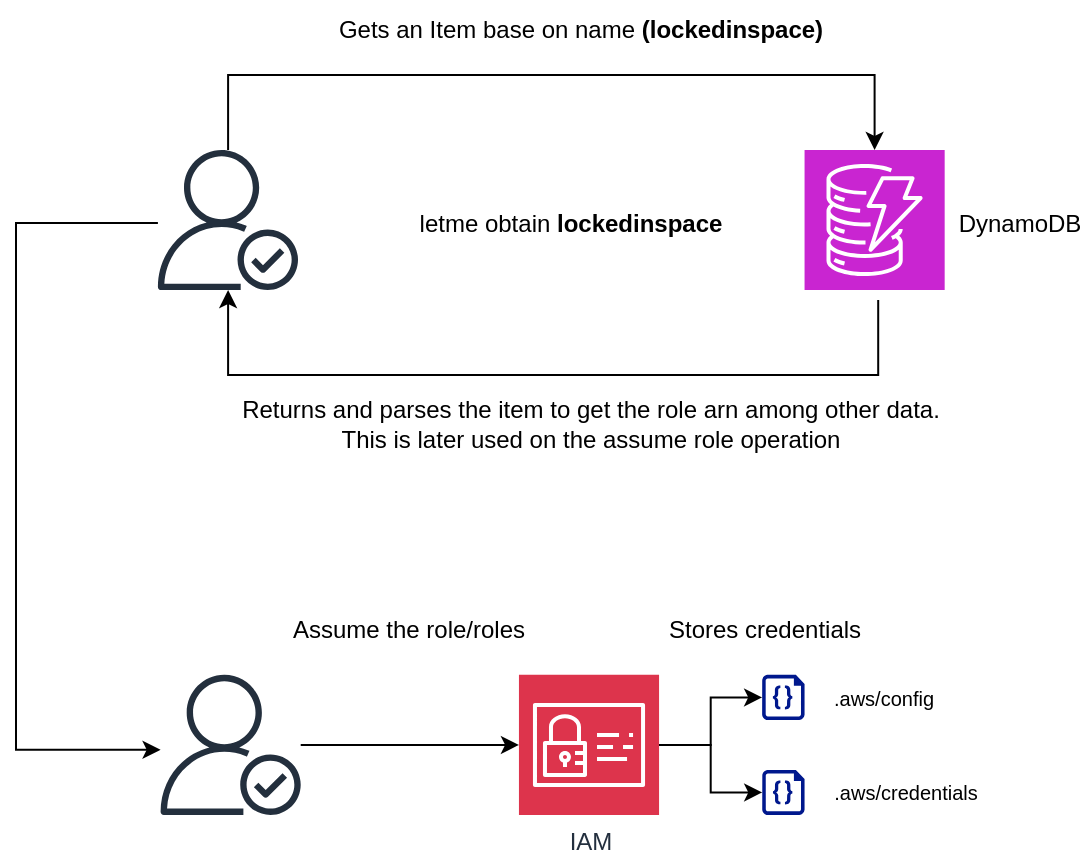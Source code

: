 <mxfile version="24.5.4" type="device">
  <diagram name="Page-1" id="mwX1-tEU7kYXUoQL1ZqF">
    <mxGraphModel dx="778" dy="568" grid="1" gridSize="10" guides="1" tooltips="1" connect="1" arrows="1" fold="1" page="1" pageScale="1" pageWidth="850" pageHeight="1100" math="0" shadow="0">
      <root>
        <mxCell id="0" />
        <mxCell id="1" parent="0" />
        <mxCell id="GLcdeyIvwUYabTQGo4nN-10" value="letme obtain &lt;b&gt;lockedinspace&lt;/b&gt;" style="text;html=1;align=center;verticalAlign=middle;resizable=0;points=[];autosize=1;strokeColor=none;fillColor=none;container=0;" parent="1" vertex="1">
          <mxGeometry x="332.2" y="297.48" width="170" height="30" as="geometry" />
        </mxCell>
        <mxCell id="GLcdeyIvwUYabTQGo4nN-13" value="Gets an Item base on name &lt;b&gt;(lockedinspace)&lt;/b&gt;" style="text;html=1;align=center;verticalAlign=middle;resizable=0;points=[];autosize=1;strokeColor=none;fillColor=none;container=0;" parent="1" vertex="1">
          <mxGeometry x="287.294" y="200" width="270" height="30" as="geometry" />
        </mxCell>
        <mxCell id="IxwbA1ueTkw8ub21N8lA-4" style="edgeStyle=orthogonalEdgeStyle;rounded=0;orthogonalLoop=1;jettySize=auto;html=1;entryX=0.5;entryY=0;entryDx=0;entryDy=0;entryPerimeter=0;" parent="1" source="IxwbA1ueTkw8ub21N8lA-1" target="IxwbA1ueTkw8ub21N8lA-2" edge="1">
          <mxGeometry relative="1" as="geometry">
            <mxPoint x="245.98" y="237.492" as="targetPoint" />
            <Array as="points">
              <mxPoint x="245.98" y="237.492" />
              <mxPoint x="569.307" y="237.492" />
            </Array>
          </mxGeometry>
        </mxCell>
        <mxCell id="IxwbA1ueTkw8ub21N8lA-7" style="edgeStyle=orthogonalEdgeStyle;rounded=0;orthogonalLoop=1;jettySize=auto;html=1;startArrow=classic;startFill=1;endArrow=none;endFill=0;" parent="1" source="IxwbA1ueTkw8ub21N8lA-1" edge="1">
          <mxGeometry relative="1" as="geometry">
            <mxPoint x="570.205" y="349.969" as="targetPoint" />
            <Array as="points">
              <mxPoint x="245.98" y="387.461" />
              <mxPoint x="571.104" y="387.461" />
              <mxPoint x="571.104" y="349.969" />
            </Array>
          </mxGeometry>
        </mxCell>
        <mxCell id="IxwbA1ueTkw8ub21N8lA-26" style="edgeStyle=orthogonalEdgeStyle;rounded=0;orthogonalLoop=1;jettySize=auto;html=1;" parent="1" source="IxwbA1ueTkw8ub21N8lA-1" target="IxwbA1ueTkw8ub21N8lA-13" edge="1">
          <mxGeometry relative="1" as="geometry">
            <mxPoint x="104.075" y="586.824" as="targetPoint" />
            <Array as="points">
              <mxPoint x="140" y="311.539" />
              <mxPoint x="140" y="574.922" />
            </Array>
          </mxGeometry>
        </mxCell>
        <mxCell id="IxwbA1ueTkw8ub21N8lA-1" value="" style="sketch=0;outlineConnect=0;fontColor=#232F3E;gradientColor=none;fillColor=#232F3D;strokeColor=none;dashed=0;verticalLabelPosition=bottom;verticalAlign=top;align=center;html=1;fontSize=12;fontStyle=0;aspect=fixed;pointerEvents=1;shape=mxgraph.aws4.authenticated_user;container=0;" parent="1" vertex="1">
          <mxGeometry x="210.952" y="274.984" width="70.054" height="70.054" as="geometry" />
        </mxCell>
        <mxCell id="IxwbA1ueTkw8ub21N8lA-2" value="" style="sketch=0;points=[[0,0,0],[0.25,0,0],[0.5,0,0],[0.75,0,0],[1,0,0],[0,1,0],[0.25,1,0],[0.5,1,0],[0.75,1,0],[1,1,0],[0,0.25,0],[0,0.5,0],[0,0.75,0],[1,0.25,0],[1,0.5,0],[1,0.75,0]];outlineConnect=0;fontColor=#232F3E;fillColor=#C925D1;strokeColor=#ffffff;dashed=0;verticalLabelPosition=bottom;verticalAlign=top;align=center;html=1;fontSize=12;fontStyle=0;aspect=fixed;shape=mxgraph.aws4.resourceIcon;resIcon=mxgraph.aws4.dynamodb;container=0;" parent="1" vertex="1">
          <mxGeometry x="534.28" y="274.984" width="70.054" height="70.054" as="geometry" />
        </mxCell>
        <mxCell id="IxwbA1ueTkw8ub21N8lA-8" value="Returns and parses the item to get the role arn among other data.&lt;div&gt;This is later used on the assume role operation&lt;/div&gt;" style="text;html=1;align=center;verticalAlign=middle;resizable=0;points=[];autosize=1;strokeColor=none;fillColor=none;container=0;" parent="1" vertex="1">
          <mxGeometry x="242.387" y="392.147" width="370" height="40" as="geometry" />
        </mxCell>
        <mxCell id="IxwbA1ueTkw8ub21N8lA-10" value="Assume the role/roles" style="text;html=1;align=center;verticalAlign=middle;resizable=0;points=[];autosize=1;strokeColor=none;fillColor=none;container=0;" parent="1" vertex="1">
          <mxGeometry x="265.739" y="499.937" width="140" height="30" as="geometry" />
        </mxCell>
        <mxCell id="IxwbA1ueTkw8ub21N8lA-21" style="edgeStyle=orthogonalEdgeStyle;rounded=0;orthogonalLoop=1;jettySize=auto;html=1;" parent="1" source="IxwbA1ueTkw8ub21N8lA-13" target="IxwbA1ueTkw8ub21N8lA-16" edge="1">
          <mxGeometry relative="1" as="geometry" />
        </mxCell>
        <mxCell id="IxwbA1ueTkw8ub21N8lA-13" value="" style="sketch=0;outlineConnect=0;fontColor=#232F3E;gradientColor=none;fillColor=#232F3D;strokeColor=none;dashed=0;verticalLabelPosition=bottom;verticalAlign=top;align=center;html=1;fontSize=12;fontStyle=0;aspect=fixed;pointerEvents=1;shape=mxgraph.aws4.authenticated_user;container=0;" parent="1" vertex="1">
          <mxGeometry x="212.3" y="537.429" width="70.054" height="70.054" as="geometry" />
        </mxCell>
        <mxCell id="IxwbA1ueTkw8ub21N8lA-16" value="IAM" style="sketch=0;points=[[0,0,0],[0.25,0,0],[0.5,0,0],[0.75,0,0],[1,0,0],[0,1,0],[0.25,1,0],[0.5,1,0],[0.75,1,0],[1,1,0],[0,0.25,0],[0,0.5,0],[0,0.75,0],[1,0.25,0],[1,0.5,0],[1,0.75,0]];outlineConnect=0;fontColor=#232F3E;fillColor=#DD344C;strokeColor=#ffffff;dashed=0;verticalLabelPosition=bottom;verticalAlign=top;align=center;html=1;fontSize=12;fontStyle=0;aspect=fixed;shape=mxgraph.aws4.resourceIcon;resIcon=mxgraph.aws4.identity_and_access_management;container=0;" parent="1" vertex="1">
          <mxGeometry x="391.477" y="537.429" width="70.054" height="70.054" as="geometry" />
        </mxCell>
        <mxCell id="IxwbA1ueTkw8ub21N8lA-22" value="DynamoDB" style="text;html=1;align=center;verticalAlign=middle;whiteSpace=wrap;rounded=0;container=0;" parent="1" vertex="1">
          <mxGeometry x="615.112" y="297.48" width="53.888" height="28.119" as="geometry" />
        </mxCell>
        <mxCell id="IxwbA1ueTkw8ub21N8lA-27" value="Stores credentials" style="text;html=1;align=center;verticalAlign=middle;resizable=0;points=[];autosize=1;strokeColor=none;fillColor=none;container=0;" parent="1" vertex="1">
          <mxGeometry x="454.346" y="499.937" width="120" height="30" as="geometry" />
        </mxCell>
        <mxCell id="y2dcCU0ZDQ4bwASFi4LN-1" value="" style="sketch=0;aspect=fixed;pointerEvents=1;shadow=0;dashed=0;html=1;strokeColor=none;labelPosition=center;verticalLabelPosition=bottom;verticalAlign=top;align=center;fillColor=#00188D;shape=mxgraph.azure.code_file" vertex="1" parent="1">
          <mxGeometry x="513.06" y="537.43" width="21.22" height="22.57" as="geometry" />
        </mxCell>
        <mxCell id="y2dcCU0ZDQ4bwASFi4LN-9" value="" style="sketch=0;aspect=fixed;pointerEvents=1;shadow=0;dashed=0;html=1;strokeColor=none;labelPosition=center;verticalLabelPosition=bottom;verticalAlign=top;align=center;fillColor=#00188D;shape=mxgraph.azure.code_file" vertex="1" parent="1">
          <mxGeometry x="513.11" y="584.96" width="21.17" height="22.52" as="geometry" />
        </mxCell>
        <mxCell id="y2dcCU0ZDQ4bwASFi4LN-10" style="edgeStyle=orthogonalEdgeStyle;rounded=0;orthogonalLoop=1;jettySize=auto;html=1;entryX=0;entryY=0.5;entryDx=0;entryDy=0;entryPerimeter=0;" edge="1" parent="1" source="IxwbA1ueTkw8ub21N8lA-16" target="y2dcCU0ZDQ4bwASFi4LN-1">
          <mxGeometry relative="1" as="geometry" />
        </mxCell>
        <mxCell id="y2dcCU0ZDQ4bwASFi4LN-11" style="edgeStyle=orthogonalEdgeStyle;rounded=0;orthogonalLoop=1;jettySize=auto;html=1;entryX=0;entryY=0.5;entryDx=0;entryDy=0;entryPerimeter=0;" edge="1" parent="1" source="IxwbA1ueTkw8ub21N8lA-16" target="y2dcCU0ZDQ4bwASFi4LN-9">
          <mxGeometry relative="1" as="geometry" />
        </mxCell>
        <mxCell id="y2dcCU0ZDQ4bwASFi4LN-12" value="&lt;font style=&quot;font-size: 10px;&quot;&gt;.aws/credentials&lt;/font&gt;" style="text;html=1;align=center;verticalAlign=middle;whiteSpace=wrap;rounded=0;" vertex="1" parent="1">
          <mxGeometry x="555.11" y="581.22" width="60" height="30" as="geometry" />
        </mxCell>
        <mxCell id="y2dcCU0ZDQ4bwASFi4LN-13" value="&lt;font style=&quot;font-size: 10px;&quot;&gt;.aws/config&lt;/font&gt;" style="text;html=1;align=center;verticalAlign=middle;whiteSpace=wrap;rounded=0;" vertex="1" parent="1">
          <mxGeometry x="544.33" y="533.71" width="60" height="30" as="geometry" />
        </mxCell>
      </root>
    </mxGraphModel>
  </diagram>
</mxfile>
